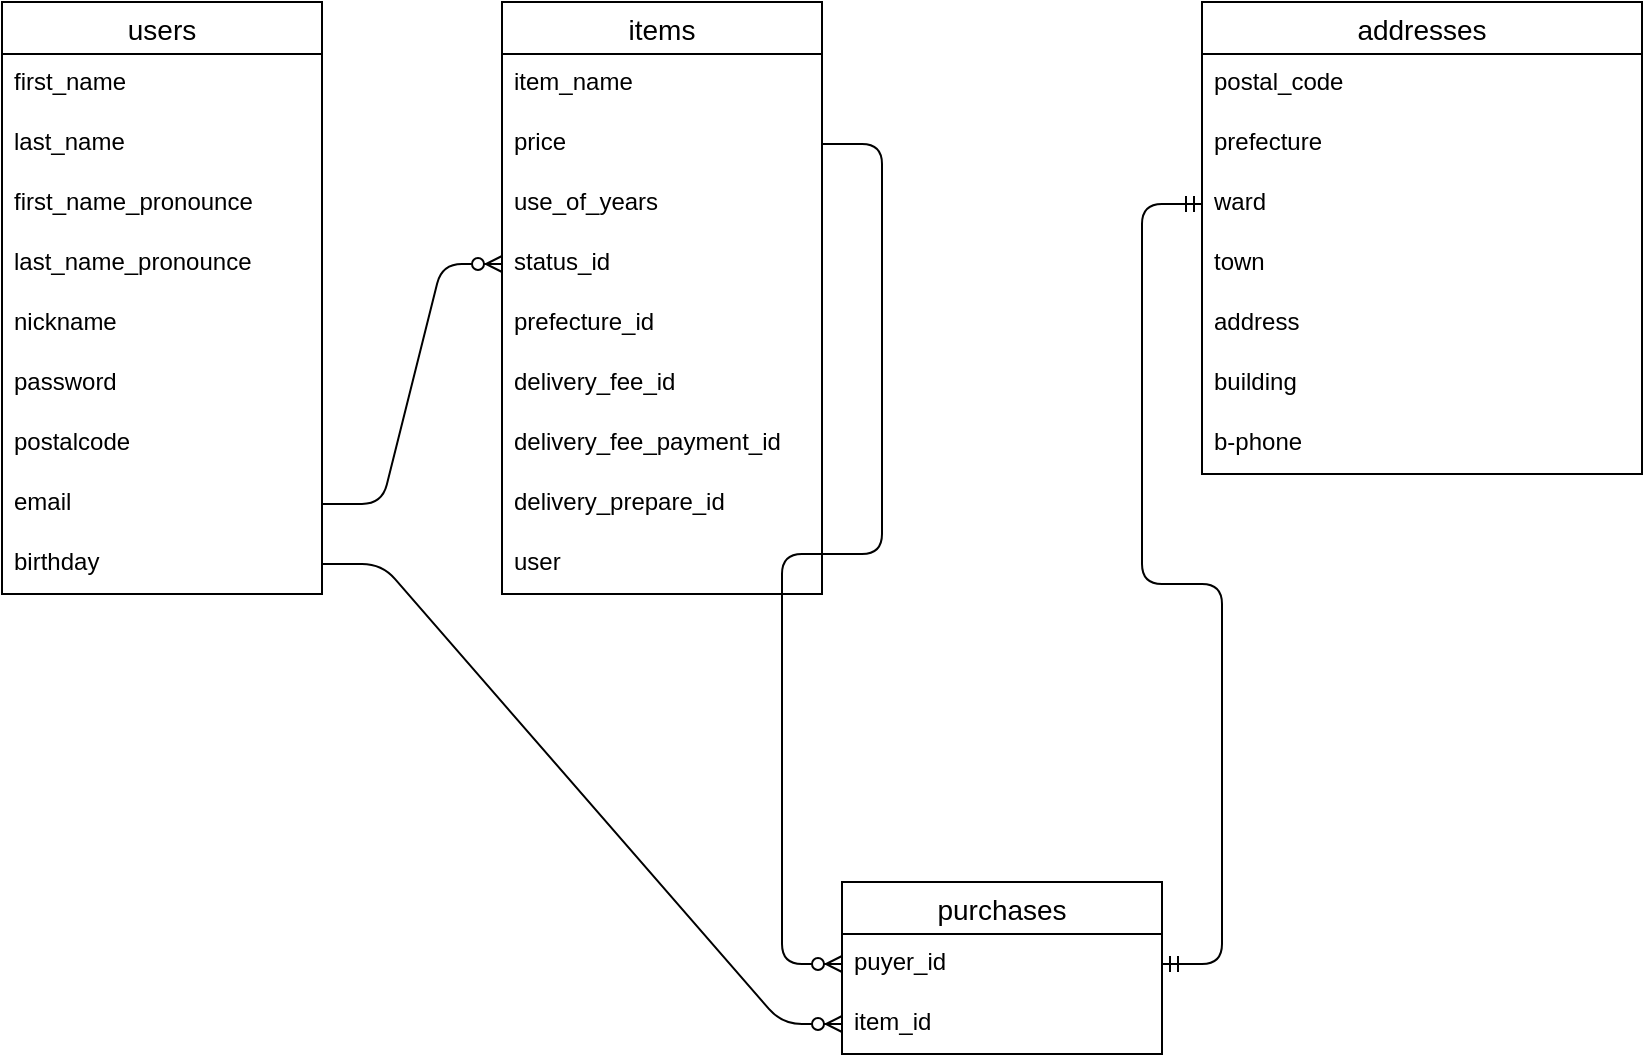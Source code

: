 <mxfile>
    <diagram id="QSFChvWEGJxTKwVLHbrb" name="ページ1">
        <mxGraphModel dx="887" dy="572" grid="1" gridSize="10" guides="1" tooltips="1" connect="1" arrows="1" fold="1" page="1" pageScale="1" pageWidth="850" pageHeight="1100" math="0" shadow="0">
            <root>
                <mxCell id="0"/>
                <mxCell id="1" parent="0"/>
                <mxCell id="6" value="users" style="swimlane;fontStyle=0;childLayout=stackLayout;horizontal=1;startSize=26;horizontalStack=0;resizeParent=1;resizeParentMax=0;resizeLast=0;collapsible=1;marginBottom=0;align=center;fontSize=14;" parent="1" vertex="1">
                    <mxGeometry x="20" y="20" width="160" height="296" as="geometry"/>
                </mxCell>
                <mxCell id="7" value="first_name" style="text;strokeColor=none;fillColor=none;spacingLeft=4;spacingRight=4;overflow=hidden;rotatable=0;points=[[0,0.5],[1,0.5]];portConstraint=eastwest;fontSize=12;" parent="6" vertex="1">
                    <mxGeometry y="26" width="160" height="30" as="geometry"/>
                </mxCell>
                <mxCell id="55" value="last_name" style="text;strokeColor=none;fillColor=none;spacingLeft=4;spacingRight=4;overflow=hidden;rotatable=0;points=[[0,0.5],[1,0.5]];portConstraint=eastwest;fontSize=12;" vertex="1" parent="6">
                    <mxGeometry y="56" width="160" height="30" as="geometry"/>
                </mxCell>
                <mxCell id="56" value="first_name_pronounce" style="text;strokeColor=none;fillColor=none;spacingLeft=4;spacingRight=4;overflow=hidden;rotatable=0;points=[[0,0.5],[1,0.5]];portConstraint=eastwest;fontSize=12;" vertex="1" parent="6">
                    <mxGeometry y="86" width="160" height="30" as="geometry"/>
                </mxCell>
                <mxCell id="57" value="last_name_pronounce" style="text;strokeColor=none;fillColor=none;spacingLeft=4;spacingRight=4;overflow=hidden;rotatable=0;points=[[0,0.5],[1,0.5]];portConstraint=eastwest;fontSize=12;" vertex="1" parent="6">
                    <mxGeometry y="116" width="160" height="30" as="geometry"/>
                </mxCell>
                <mxCell id="89" value="nickname" style="text;strokeColor=none;fillColor=none;spacingLeft=4;spacingRight=4;overflow=hidden;rotatable=0;points=[[0,0.5],[1,0.5]];portConstraint=eastwest;fontSize=12;" vertex="1" parent="6">
                    <mxGeometry y="146" width="160" height="30" as="geometry"/>
                </mxCell>
                <mxCell id="88" value="password" style="text;strokeColor=none;fillColor=none;spacingLeft=4;spacingRight=4;overflow=hidden;rotatable=0;points=[[0,0.5],[1,0.5]];portConstraint=eastwest;fontSize=12;" vertex="1" parent="6">
                    <mxGeometry y="176" width="160" height="30" as="geometry"/>
                </mxCell>
                <mxCell id="16" value="postalcode" style="text;strokeColor=none;fillColor=none;spacingLeft=4;spacingRight=4;overflow=hidden;rotatable=0;points=[[0,0.5],[1,0.5]];portConstraint=eastwest;fontSize=12;" parent="6" vertex="1">
                    <mxGeometry y="206" width="160" height="30" as="geometry"/>
                </mxCell>
                <mxCell id="10" value="email" style="text;strokeColor=none;fillColor=none;spacingLeft=4;spacingRight=4;overflow=hidden;rotatable=0;points=[[0,0.5],[1,0.5]];portConstraint=eastwest;fontSize=12;" parent="6" vertex="1">
                    <mxGeometry y="236" width="160" height="30" as="geometry"/>
                </mxCell>
                <mxCell id="17" value="birthday" style="text;strokeColor=none;fillColor=none;spacingLeft=4;spacingRight=4;overflow=hidden;rotatable=0;points=[[0,0.5],[1,0.5]];portConstraint=eastwest;fontSize=12;" parent="6" vertex="1">
                    <mxGeometry y="266" width="160" height="30" as="geometry"/>
                </mxCell>
                <mxCell id="19" value="items" style="swimlane;fontStyle=0;childLayout=stackLayout;horizontal=1;startSize=26;horizontalStack=0;resizeParent=1;resizeParentMax=0;resizeLast=0;collapsible=1;marginBottom=0;align=center;fontSize=14;" parent="1" vertex="1">
                    <mxGeometry x="270" y="20" width="160" height="296" as="geometry"/>
                </mxCell>
                <mxCell id="20" value="item_name" style="text;strokeColor=none;fillColor=none;spacingLeft=4;spacingRight=4;overflow=hidden;rotatable=0;points=[[0,0.5],[1,0.5]];portConstraint=eastwest;fontSize=12;" parent="19" vertex="1">
                    <mxGeometry y="26" width="160" height="30" as="geometry"/>
                </mxCell>
                <mxCell id="21" value="price" style="text;strokeColor=none;fillColor=none;spacingLeft=4;spacingRight=4;overflow=hidden;rotatable=0;points=[[0,0.5],[1,0.5]];portConstraint=eastwest;fontSize=12;" parent="19" vertex="1">
                    <mxGeometry y="56" width="160" height="30" as="geometry"/>
                </mxCell>
                <mxCell id="22" value="use_of_years" style="text;strokeColor=none;fillColor=none;spacingLeft=4;spacingRight=4;overflow=hidden;rotatable=0;points=[[0,0.5],[1,0.5]];portConstraint=eastwest;fontSize=12;" parent="19" vertex="1">
                    <mxGeometry y="86" width="160" height="30" as="geometry"/>
                </mxCell>
                <mxCell id="23" value="status_id" style="text;strokeColor=none;fillColor=none;spacingLeft=4;spacingRight=4;overflow=hidden;rotatable=0;points=[[0,0.5],[1,0.5]];portConstraint=eastwest;fontSize=12;" parent="19" vertex="1">
                    <mxGeometry y="116" width="160" height="30" as="geometry"/>
                </mxCell>
                <mxCell id="90" value="prefecture_id" style="text;strokeColor=none;fillColor=none;spacingLeft=4;spacingRight=4;overflow=hidden;rotatable=0;points=[[0,0.5],[1,0.5]];portConstraint=eastwest;fontSize=12;" vertex="1" parent="19">
                    <mxGeometry y="146" width="160" height="30" as="geometry"/>
                </mxCell>
                <mxCell id="35" value="delivery_fee_id" style="text;strokeColor=none;fillColor=none;spacingLeft=4;spacingRight=4;overflow=hidden;rotatable=0;points=[[0,0.5],[1,0.5]];portConstraint=eastwest;fontSize=12;" parent="19" vertex="1">
                    <mxGeometry y="176" width="160" height="30" as="geometry"/>
                </mxCell>
                <mxCell id="84" value="delivery_fee_payment_id" style="text;strokeColor=none;fillColor=none;spacingLeft=4;spacingRight=4;overflow=hidden;rotatable=0;points=[[0,0.5],[1,0.5]];portConstraint=eastwest;fontSize=12;" vertex="1" parent="19">
                    <mxGeometry y="206" width="160" height="30" as="geometry"/>
                </mxCell>
                <mxCell id="25" value="delivery_prepare_id" style="text;strokeColor=none;fillColor=none;spacingLeft=4;spacingRight=4;overflow=hidden;rotatable=0;points=[[0,0.5],[1,0.5]];portConstraint=eastwest;fontSize=12;" parent="19" vertex="1">
                    <mxGeometry y="236" width="160" height="30" as="geometry"/>
                </mxCell>
                <mxCell id="54" value="user" style="text;strokeColor=none;fillColor=none;spacingLeft=4;spacingRight=4;overflow=hidden;rotatable=0;points=[[0,0.5],[1,0.5]];portConstraint=eastwest;fontSize=12;" parent="19" vertex="1">
                    <mxGeometry y="266" width="160" height="30" as="geometry"/>
                </mxCell>
                <mxCell id="36" value="addresses" style="swimlane;fontStyle=0;childLayout=stackLayout;horizontal=1;startSize=26;horizontalStack=0;resizeParent=1;resizeParentMax=0;resizeLast=0;collapsible=1;marginBottom=0;align=center;fontSize=14;" parent="1" vertex="1">
                    <mxGeometry x="620" y="20" width="220" height="236" as="geometry"/>
                </mxCell>
                <mxCell id="38" value="postal_code" style="text;strokeColor=none;fillColor=none;spacingLeft=4;spacingRight=4;overflow=hidden;rotatable=0;points=[[0,0.5],[1,0.5]];portConstraint=eastwest;fontSize=12;" parent="36" vertex="1">
                    <mxGeometry y="26" width="220" height="30" as="geometry"/>
                </mxCell>
                <mxCell id="62" value="prefecture" style="text;strokeColor=none;fillColor=none;spacingLeft=4;spacingRight=4;overflow=hidden;rotatable=0;points=[[0,0.5],[1,0.5]];portConstraint=eastwest;fontSize=12;" vertex="1" parent="36">
                    <mxGeometry y="56" width="220" height="30" as="geometry"/>
                </mxCell>
                <mxCell id="39" value="ward" style="text;strokeColor=none;fillColor=none;spacingLeft=4;spacingRight=4;overflow=hidden;rotatable=0;points=[[0,0.5],[1,0.5]];portConstraint=eastwest;fontSize=12;" parent="36" vertex="1">
                    <mxGeometry y="86" width="220" height="30" as="geometry"/>
                </mxCell>
                <mxCell id="58" value="town" style="text;strokeColor=none;fillColor=none;spacingLeft=4;spacingRight=4;overflow=hidden;rotatable=0;points=[[0,0.5],[1,0.5]];portConstraint=eastwest;fontSize=12;" vertex="1" parent="36">
                    <mxGeometry y="116" width="220" height="30" as="geometry"/>
                </mxCell>
                <mxCell id="63" value="address" style="text;strokeColor=none;fillColor=none;spacingLeft=4;spacingRight=4;overflow=hidden;rotatable=0;points=[[0,0.5],[1,0.5]];portConstraint=eastwest;fontSize=12;" vertex="1" parent="36">
                    <mxGeometry y="146" width="220" height="30" as="geometry"/>
                </mxCell>
                <mxCell id="64" value="building" style="text;strokeColor=none;fillColor=none;spacingLeft=4;spacingRight=4;overflow=hidden;rotatable=0;points=[[0,0.5],[1,0.5]];portConstraint=eastwest;fontSize=12;" vertex="1" parent="36">
                    <mxGeometry y="176" width="220" height="30" as="geometry"/>
                </mxCell>
                <mxCell id="65" value="b-phone" style="text;strokeColor=none;fillColor=none;spacingLeft=4;spacingRight=4;overflow=hidden;rotatable=0;points=[[0,0.5],[1,0.5]];portConstraint=eastwest;fontSize=12;" vertex="1" parent="36">
                    <mxGeometry y="206" width="220" height="30" as="geometry"/>
                </mxCell>
                <mxCell id="51" value="" style="edgeStyle=entityRelationEdgeStyle;fontSize=12;html=1;endArrow=ERzeroToMany;endFill=1;exitX=1;exitY=0.5;exitDx=0;exitDy=0;entryX=0;entryY=0.5;entryDx=0;entryDy=0;" parent="1" source="10" target="23" edge="1">
                    <mxGeometry width="100" height="100" relative="1" as="geometry">
                        <mxPoint x="290" y="350" as="sourcePoint"/>
                        <mxPoint x="390" y="250" as="targetPoint"/>
                    </mxGeometry>
                </mxCell>
                <mxCell id="67" value="purchases" style="swimlane;fontStyle=0;childLayout=stackLayout;horizontal=1;startSize=26;horizontalStack=0;resizeParent=1;resizeParentMax=0;resizeLast=0;collapsible=1;marginBottom=0;align=center;fontSize=14;" vertex="1" parent="1">
                    <mxGeometry x="440" y="460" width="160" height="86" as="geometry"/>
                </mxCell>
                <mxCell id="68" value="puyer_id" style="text;strokeColor=none;fillColor=none;spacingLeft=4;spacingRight=4;overflow=hidden;rotatable=0;points=[[0,0.5],[1,0.5]];portConstraint=eastwest;fontSize=12;" vertex="1" parent="67">
                    <mxGeometry y="26" width="160" height="30" as="geometry"/>
                </mxCell>
                <mxCell id="69" value="item_id" style="text;strokeColor=none;fillColor=none;spacingLeft=4;spacingRight=4;overflow=hidden;rotatable=0;points=[[0,0.5],[1,0.5]];portConstraint=eastwest;fontSize=12;" vertex="1" parent="67">
                    <mxGeometry y="56" width="160" height="30" as="geometry"/>
                </mxCell>
                <mxCell id="72" value="" style="edgeStyle=entityRelationEdgeStyle;fontSize=12;html=1;endArrow=ERzeroToMany;endFill=1;exitX=1;exitY=0.5;exitDx=0;exitDy=0;entryX=0;entryY=0.5;entryDx=0;entryDy=0;" edge="1" parent="1" source="21" target="68">
                    <mxGeometry width="100" height="100" relative="1" as="geometry">
                        <mxPoint x="490" y="310" as="sourcePoint"/>
                        <mxPoint x="590" y="210" as="targetPoint"/>
                    </mxGeometry>
                </mxCell>
                <mxCell id="86" value="" style="edgeStyle=entityRelationEdgeStyle;fontSize=12;html=1;endArrow=ERmandOne;startArrow=ERmandOne;entryX=0;entryY=0.5;entryDx=0;entryDy=0;exitX=1;exitY=0.5;exitDx=0;exitDy=0;" edge="1" parent="1" source="68" target="39">
                    <mxGeometry width="100" height="100" relative="1" as="geometry">
                        <mxPoint x="530" y="188" as="sourcePoint"/>
                        <mxPoint x="630" y="88" as="targetPoint"/>
                    </mxGeometry>
                </mxCell>
                <mxCell id="87" value="" style="edgeStyle=entityRelationEdgeStyle;fontSize=12;html=1;endArrow=ERzeroToMany;endFill=1;entryX=0;entryY=0.5;entryDx=0;entryDy=0;exitX=1;exitY=0.5;exitDx=0;exitDy=0;" edge="1" parent="1" source="17" target="69">
                    <mxGeometry width="100" height="100" relative="1" as="geometry">
                        <mxPoint x="290" y="360" as="sourcePoint"/>
                        <mxPoint x="390" y="260" as="targetPoint"/>
                    </mxGeometry>
                </mxCell>
            </root>
        </mxGraphModel>
    </diagram>
</mxfile>
